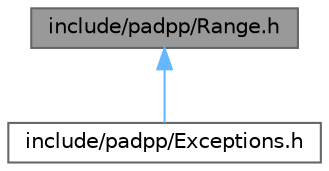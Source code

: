 digraph "include/padpp/Range.h"
{
 // LATEX_PDF_SIZE
  bgcolor="transparent";
  edge [fontname=Helvetica,fontsize=10,labelfontname=Helvetica,labelfontsize=10];
  node [fontname=Helvetica,fontsize=10,shape=box,height=0.2,width=0.4];
  Node1 [id="Node000001",label="include/padpp/Range.h",height=0.2,width=0.4,color="gray40", fillcolor="grey60", style="filled", fontcolor="black",tooltip="Template class representing a numeric range with minimum and maximum values."];
  Node1 -> Node2 [id="edge1_Node000001_Node000002",dir="back",color="steelblue1",style="solid",tooltip=" "];
  Node2 [id="Node000002",label="include/padpp/Exceptions.h",height=0.2,width=0.4,color="grey40", fillcolor="white", style="filled",URL="$df/d7c/Exceptions_8h.html",tooltip="Exception types and validation utilities for padpp."];
}
